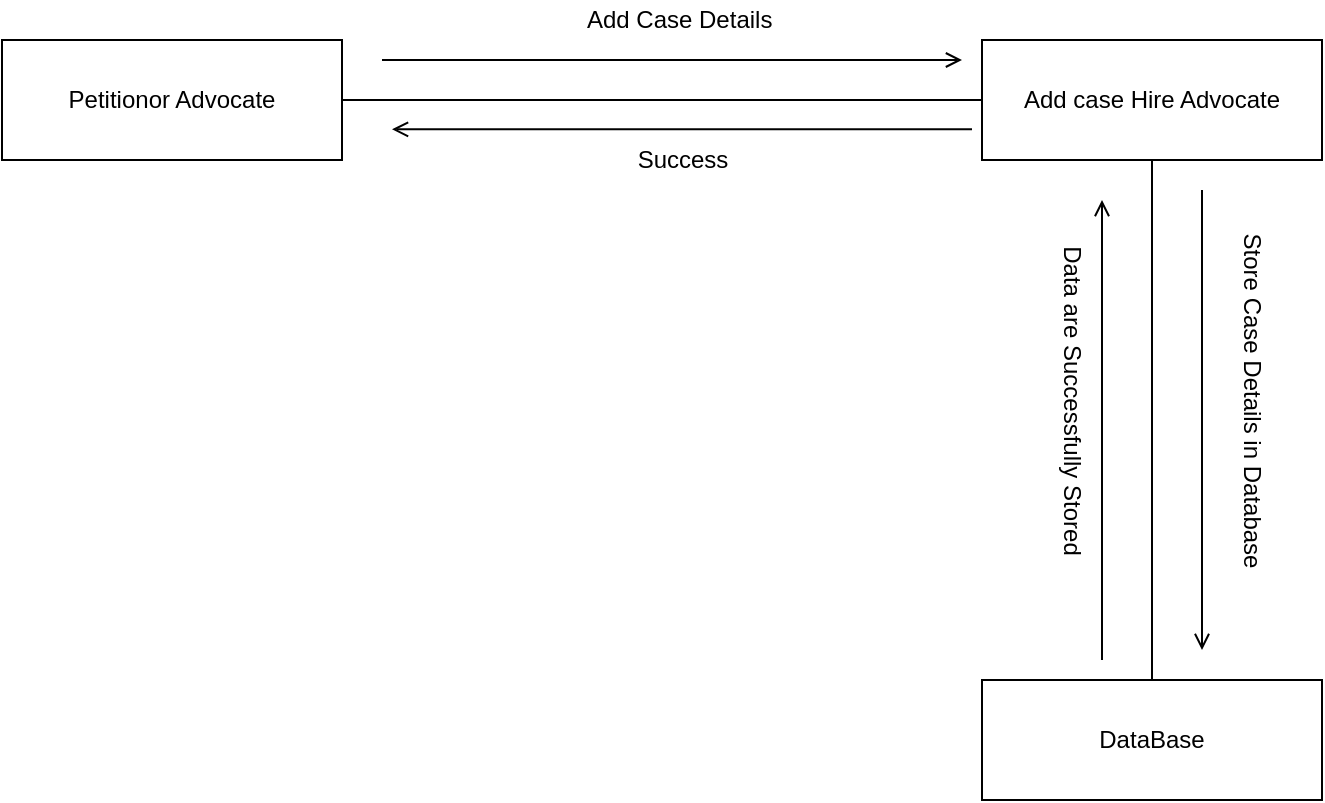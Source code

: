<mxfile version="12.8.8" type="device"><diagram id="2Awi_tMxySDLvpfIeZNK" name="Page-1"><mxGraphModel dx="1279" dy="612" grid="1" gridSize="10" guides="1" tooltips="1" connect="1" arrows="1" fold="1" page="1" pageScale="1" pageWidth="850" pageHeight="1100" math="0" shadow="0"><root><mxCell id="0"/><mxCell id="1" parent="0"/><mxCell id="GrUwjvMF9eD0J6sRbm4V-1" value="Petitionor Advocate" style="rounded=0;whiteSpace=wrap;html=1;" parent="1" vertex="1"><mxGeometry x="30" y="290" width="170" height="60" as="geometry"/></mxCell><mxCell id="GrUwjvMF9eD0J6sRbm4V-2" value="Add case Hire Advocate" style="rounded=0;whiteSpace=wrap;html=1;" parent="1" vertex="1"><mxGeometry x="520" y="290" width="170" height="60" as="geometry"/></mxCell><mxCell id="GrUwjvMF9eD0J6sRbm4V-3" value="DataBase" style="rounded=0;whiteSpace=wrap;html=1;" parent="1" vertex="1"><mxGeometry x="520" y="610" width="170" height="60" as="geometry"/></mxCell><mxCell id="GrUwjvMF9eD0J6sRbm4V-4" value="" style="endArrow=none;html=1;exitX=1;exitY=0.5;exitDx=0;exitDy=0;entryX=0;entryY=0.5;entryDx=0;entryDy=0;" parent="1" source="GrUwjvMF9eD0J6sRbm4V-1" target="GrUwjvMF9eD0J6sRbm4V-2" edge="1"><mxGeometry width="50" height="50" relative="1" as="geometry"><mxPoint x="390" y="580" as="sourcePoint"/><mxPoint x="440" y="530" as="targetPoint"/></mxGeometry></mxCell><mxCell id="GrUwjvMF9eD0J6sRbm4V-5" value="" style="endArrow=none;html=1;entryX=0.5;entryY=1;entryDx=0;entryDy=0;" parent="1" source="GrUwjvMF9eD0J6sRbm4V-3" target="GrUwjvMF9eD0J6sRbm4V-2" edge="1"><mxGeometry width="50" height="50" relative="1" as="geometry"><mxPoint x="210" y="330" as="sourcePoint"/><mxPoint x="530" y="330" as="targetPoint"/></mxGeometry></mxCell><mxCell id="GrUwjvMF9eD0J6sRbm4V-6" value="" style="endArrow=open;html=1;endFill=0;" parent="1" edge="1"><mxGeometry width="50" height="50" relative="1" as="geometry"><mxPoint x="220" y="300" as="sourcePoint"/><mxPoint x="510" y="300" as="targetPoint"/></mxGeometry></mxCell><mxCell id="GrUwjvMF9eD0J6sRbm4V-7" value="Add Case Details&amp;nbsp;" style="text;html=1;align=center;verticalAlign=middle;resizable=0;points=[];autosize=1;" parent="1" vertex="1"><mxGeometry x="315" y="270" width="110" height="20" as="geometry"/></mxCell><mxCell id="GrUwjvMF9eD0J6sRbm4V-8" value="" style="endArrow=open;html=1;endFill=0;" parent="1" edge="1"><mxGeometry width="50" height="50" relative="1" as="geometry"><mxPoint x="630" y="365" as="sourcePoint"/><mxPoint x="630" y="595" as="targetPoint"/></mxGeometry></mxCell><mxCell id="GrUwjvMF9eD0J6sRbm4V-9" value="Store Case Details in Database" style="text;html=1;align=center;verticalAlign=middle;resizable=0;points=[];autosize=1;rotation=90;" parent="1" vertex="1"><mxGeometry x="565" y="460" width="180" height="20" as="geometry"/></mxCell><mxCell id="GrUwjvMF9eD0J6sRbm4V-10" value="" style="endArrow=none;html=1;endFill=0;startArrow=open;startFill=0;" parent="1" edge="1"><mxGeometry width="50" height="50" relative="1" as="geometry"><mxPoint x="580" y="370" as="sourcePoint"/><mxPoint x="580" y="600" as="targetPoint"/></mxGeometry></mxCell><mxCell id="GrUwjvMF9eD0J6sRbm4V-11" value="Data are Successfully Stored" style="text;html=1;align=center;verticalAlign=middle;resizable=0;points=[];autosize=1;rotation=90;" parent="1" vertex="1"><mxGeometry x="480" y="460" width="170" height="20" as="geometry"/></mxCell><mxCell id="GrUwjvMF9eD0J6sRbm4V-12" value="" style="endArrow=open;html=1;endFill=0;" parent="1" edge="1"><mxGeometry width="50" height="50" relative="1" as="geometry"><mxPoint x="515" y="334.66" as="sourcePoint"/><mxPoint x="225" y="334.66" as="targetPoint"/></mxGeometry></mxCell><mxCell id="GrUwjvMF9eD0J6sRbm4V-13" value="Success" style="text;html=1;align=center;verticalAlign=middle;resizable=0;points=[];autosize=1;" parent="1" vertex="1"><mxGeometry x="340" y="340" width="60" height="20" as="geometry"/></mxCell></root></mxGraphModel></diagram></mxfile>